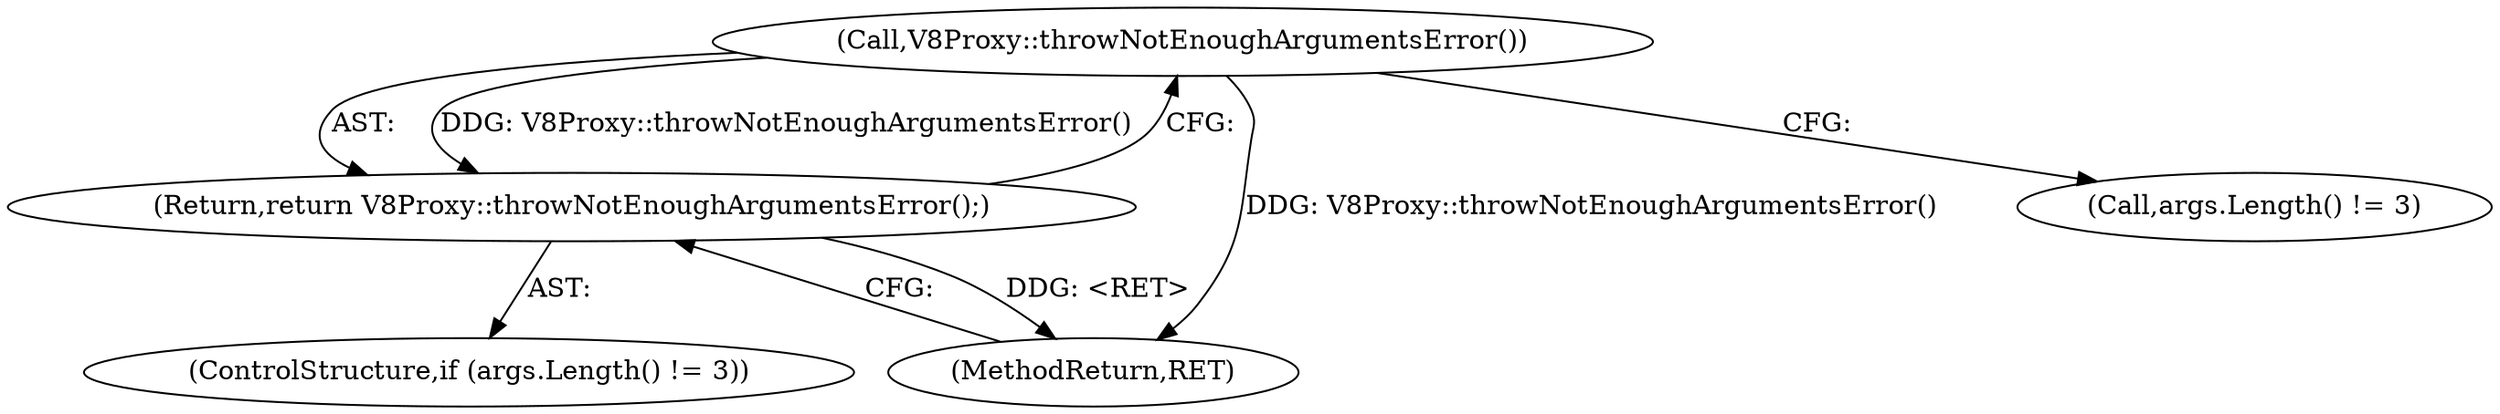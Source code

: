 digraph "1_Chrome_e9372a1bfd3588a80fcf49aa07321f0971dd6091_56@del" {
"1000110" [label="(Call,V8Proxy::throwNotEnoughArgumentsError())"];
"1000109" [label="(Return,return V8Proxy::throwNotEnoughArgumentsError();)"];
"1000161" [label="(MethodReturn,RET)"];
"1000106" [label="(Call,args.Length() != 3)"];
"1000110" [label="(Call,V8Proxy::throwNotEnoughArgumentsError())"];
"1000109" [label="(Return,return V8Proxy::throwNotEnoughArgumentsError();)"];
"1000105" [label="(ControlStructure,if (args.Length() != 3))"];
"1000110" -> "1000109"  [label="AST: "];
"1000110" -> "1000106"  [label="CFG: "];
"1000109" -> "1000110"  [label="CFG: "];
"1000110" -> "1000161"  [label="DDG: V8Proxy::throwNotEnoughArgumentsError()"];
"1000110" -> "1000109"  [label="DDG: V8Proxy::throwNotEnoughArgumentsError()"];
"1000109" -> "1000105"  [label="AST: "];
"1000161" -> "1000109"  [label="CFG: "];
"1000109" -> "1000161"  [label="DDG: <RET>"];
}
